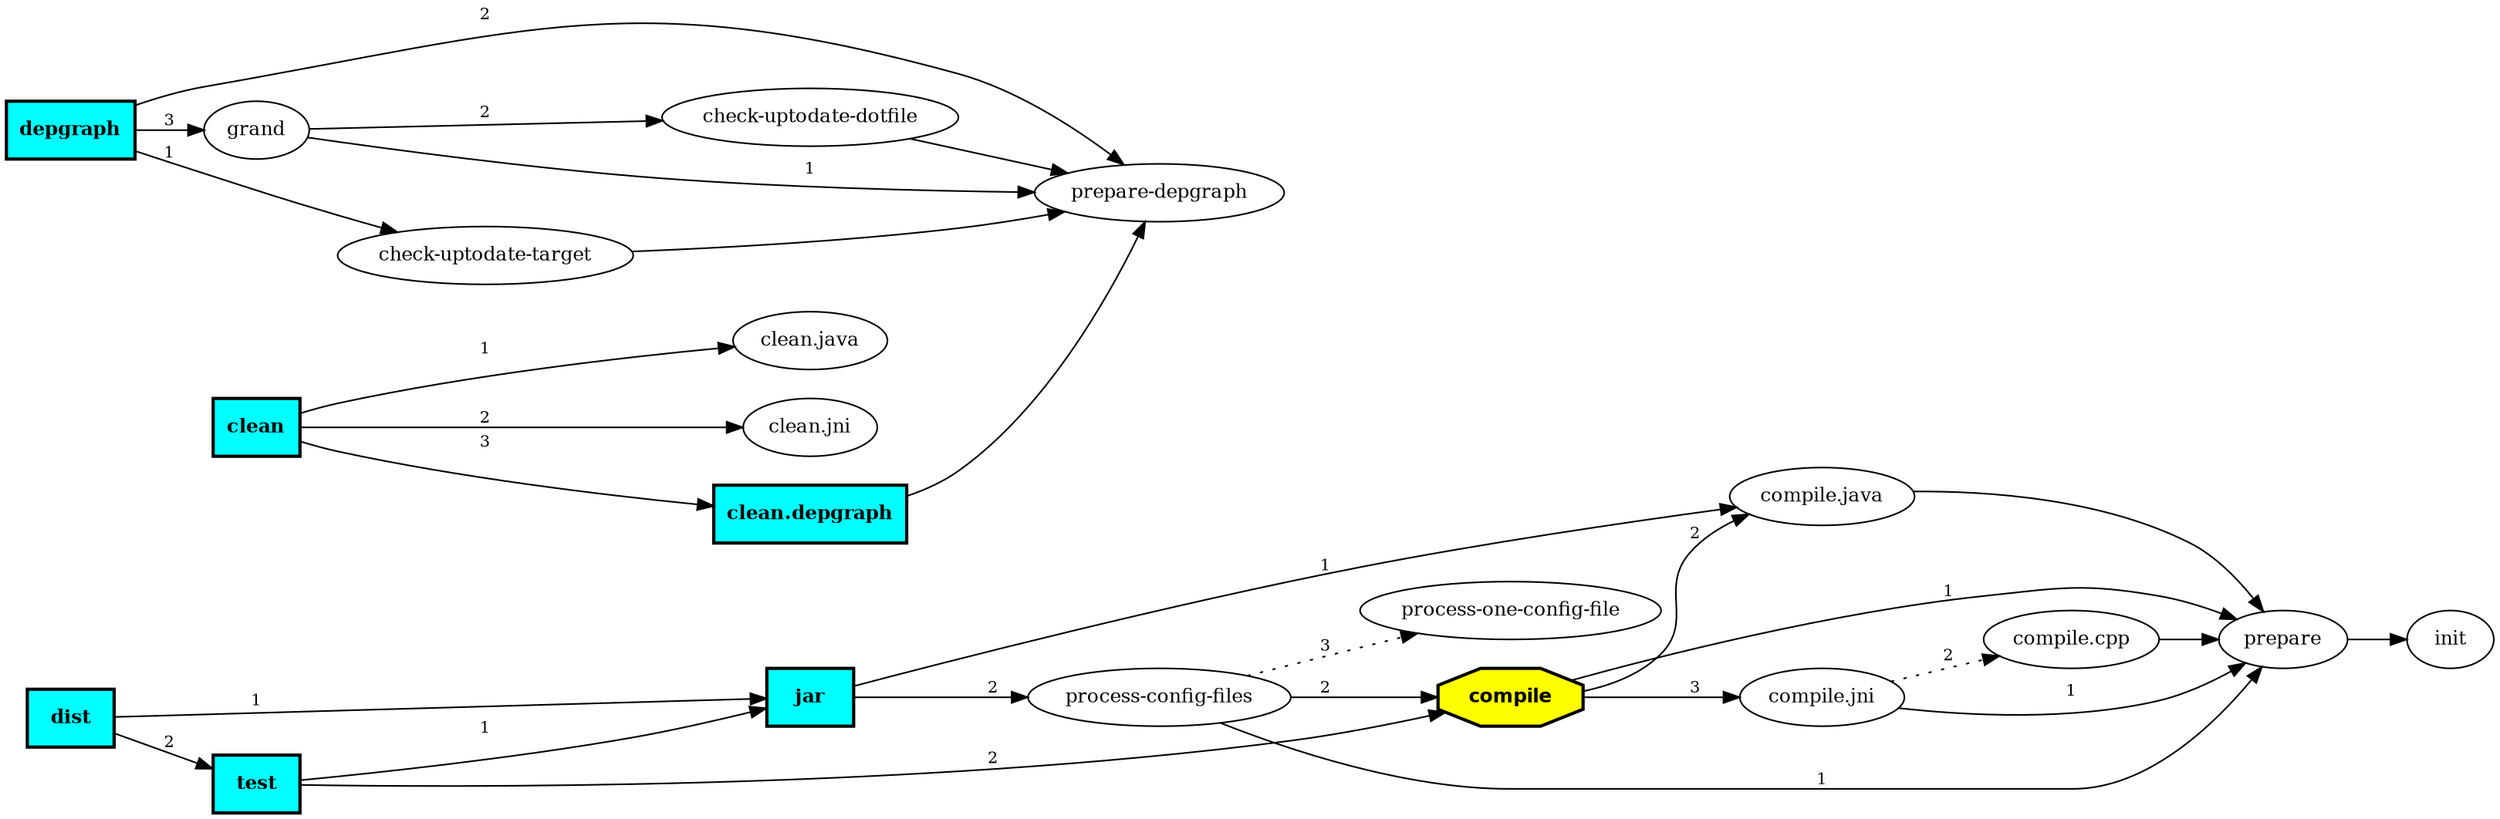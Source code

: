 digraph "Grand complex build file" {
graph [rankdir="LR"];
node [fontsize="12"];
edge [fontsize="10"];
"compile" [shape=octagon,fillcolor="yellow",style="filled,bold",fontname="Helvetica-Bold",comment="Compile the source files"];
"compile" -> "prepare" [label="1"];
"compile" -> "compile.java" [label="2"];
"compile" -> "compile.jni" [label="3"];

"prepare"
"prepare" -> "init";

"check-uptodate-dotfile"
"check-uptodate-dotfile" -> "prepare-depgraph";

"jar" [shape=box,fillcolor="cyan",style="filled,bold",fontname="Times-Bold",comment="Create jar files for the java classes"];
"jar" -> "compile.java" [label="1"];
"jar" -> "process-config-files" [label="2"];

"prepare-depgraph"

"compile.jni"
"compile.jni" -> "prepare" [label="1"];
"compile.jni" -> "compile.cpp" [label="2", fontsize="10",style="dotted"];

"process-config-files"
"process-config-files" -> "prepare" [label="1"];
"process-config-files" -> "compile" [label="2"];
"process-config-files" -> "process-one-config-file" [label="3", fontsize="10",style="dotted"];

"grand"
"grand" -> "prepare-depgraph" [label="1"];
"grand" -> "check-uptodate-dotfile" [label="2"];

"compile.java"
"compile.java" -> "prepare";

"clean.java"

"dist" [shape=box,fillcolor="cyan",style="filled,bold",fontname="Times-Bold",comment="Prepare the distribution"];
"dist" -> "jar" [label="1"];
"dist" -> "test" [label="2"];

"check-uptodate-target"
"check-uptodate-target" -> "prepare-depgraph";

"clean" [shape=box,fillcolor="cyan",style="filled,bold",fontname="Times-Bold",comment="Remove intermediate files"];
"clean" -> "clean.java" [label="1"];
"clean" -> "clean.jni" [label="2"];
"clean" -> "clean.depgraph" [label="3"];

"depgraph" [shape=box,fillcolor="cyan",style="filled,bold",fontname="Times-Bold",comment="Creates a PostScript dependency graph"];
"depgraph" -> "check-uptodate-target" [label="1"];
"depgraph" -> "prepare-depgraph" [label="2"];
"depgraph" -> "grand" [label="3"];

"init"

"test" [shape=box,fillcolor="cyan",style="filled,bold",fontname="Times-Bold",comment="Run the unit tests"];
"test" -> "jar" [label="1"];
"test" -> "compile" [label="2"];

"process-one-config-file"

"clean.depgraph" [shape=box,fillcolor="cyan",style="filled,bold",fontname="Times-Bold",comment="Remove dependency graph intermediate files."];
"clean.depgraph" -> "prepare-depgraph";

"clean.jni"

"compile.cpp"
"compile.cpp" -> "prepare";

}
